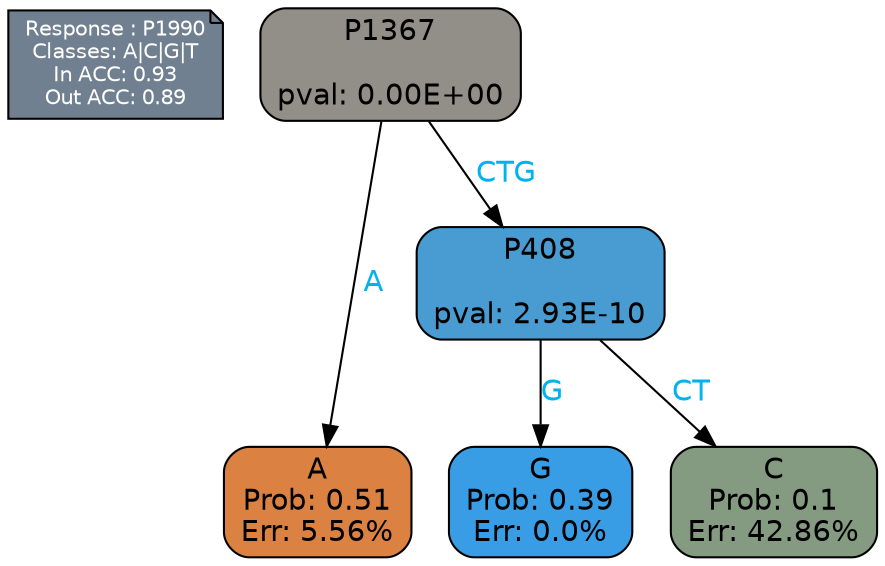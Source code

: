 digraph Tree {
node [shape=box, style="filled, rounded", color="black", fontname=helvetica] ;
graph [ranksep=equally, splines=polylines, bgcolor=transparent, dpi=600] ;
edge [fontname=helvetica] ;
LEGEND [label="Response : P1990
Classes: A|C|G|T
In ACC: 0.93
Out ACC: 0.89
",shape=note,align=left,style=filled,fillcolor="slategray",fontcolor="white",fontsize=10];1 [label="P1367

pval: 0.00E+00", fillcolor="#928f88"] ;
2 [label="A
Prob: 0.51
Err: 5.56%", fillcolor="#db8242"] ;
3 [label="P408

pval: 2.93E-10", fillcolor="#489cd1"] ;
4 [label="G
Prob: 0.39
Err: 0.0%", fillcolor="#399de5"] ;
5 [label="C
Prob: 0.1
Err: 42.86%", fillcolor="#849b82"] ;
1 -> 2 [label="A",fontcolor=deepskyblue2] ;
1 -> 3 [label="CTG",fontcolor=deepskyblue2] ;
3 -> 4 [label="G",fontcolor=deepskyblue2] ;
3 -> 5 [label="CT",fontcolor=deepskyblue2] ;
{rank = same; 2;4;5;}{rank = same; LEGEND;1;}}